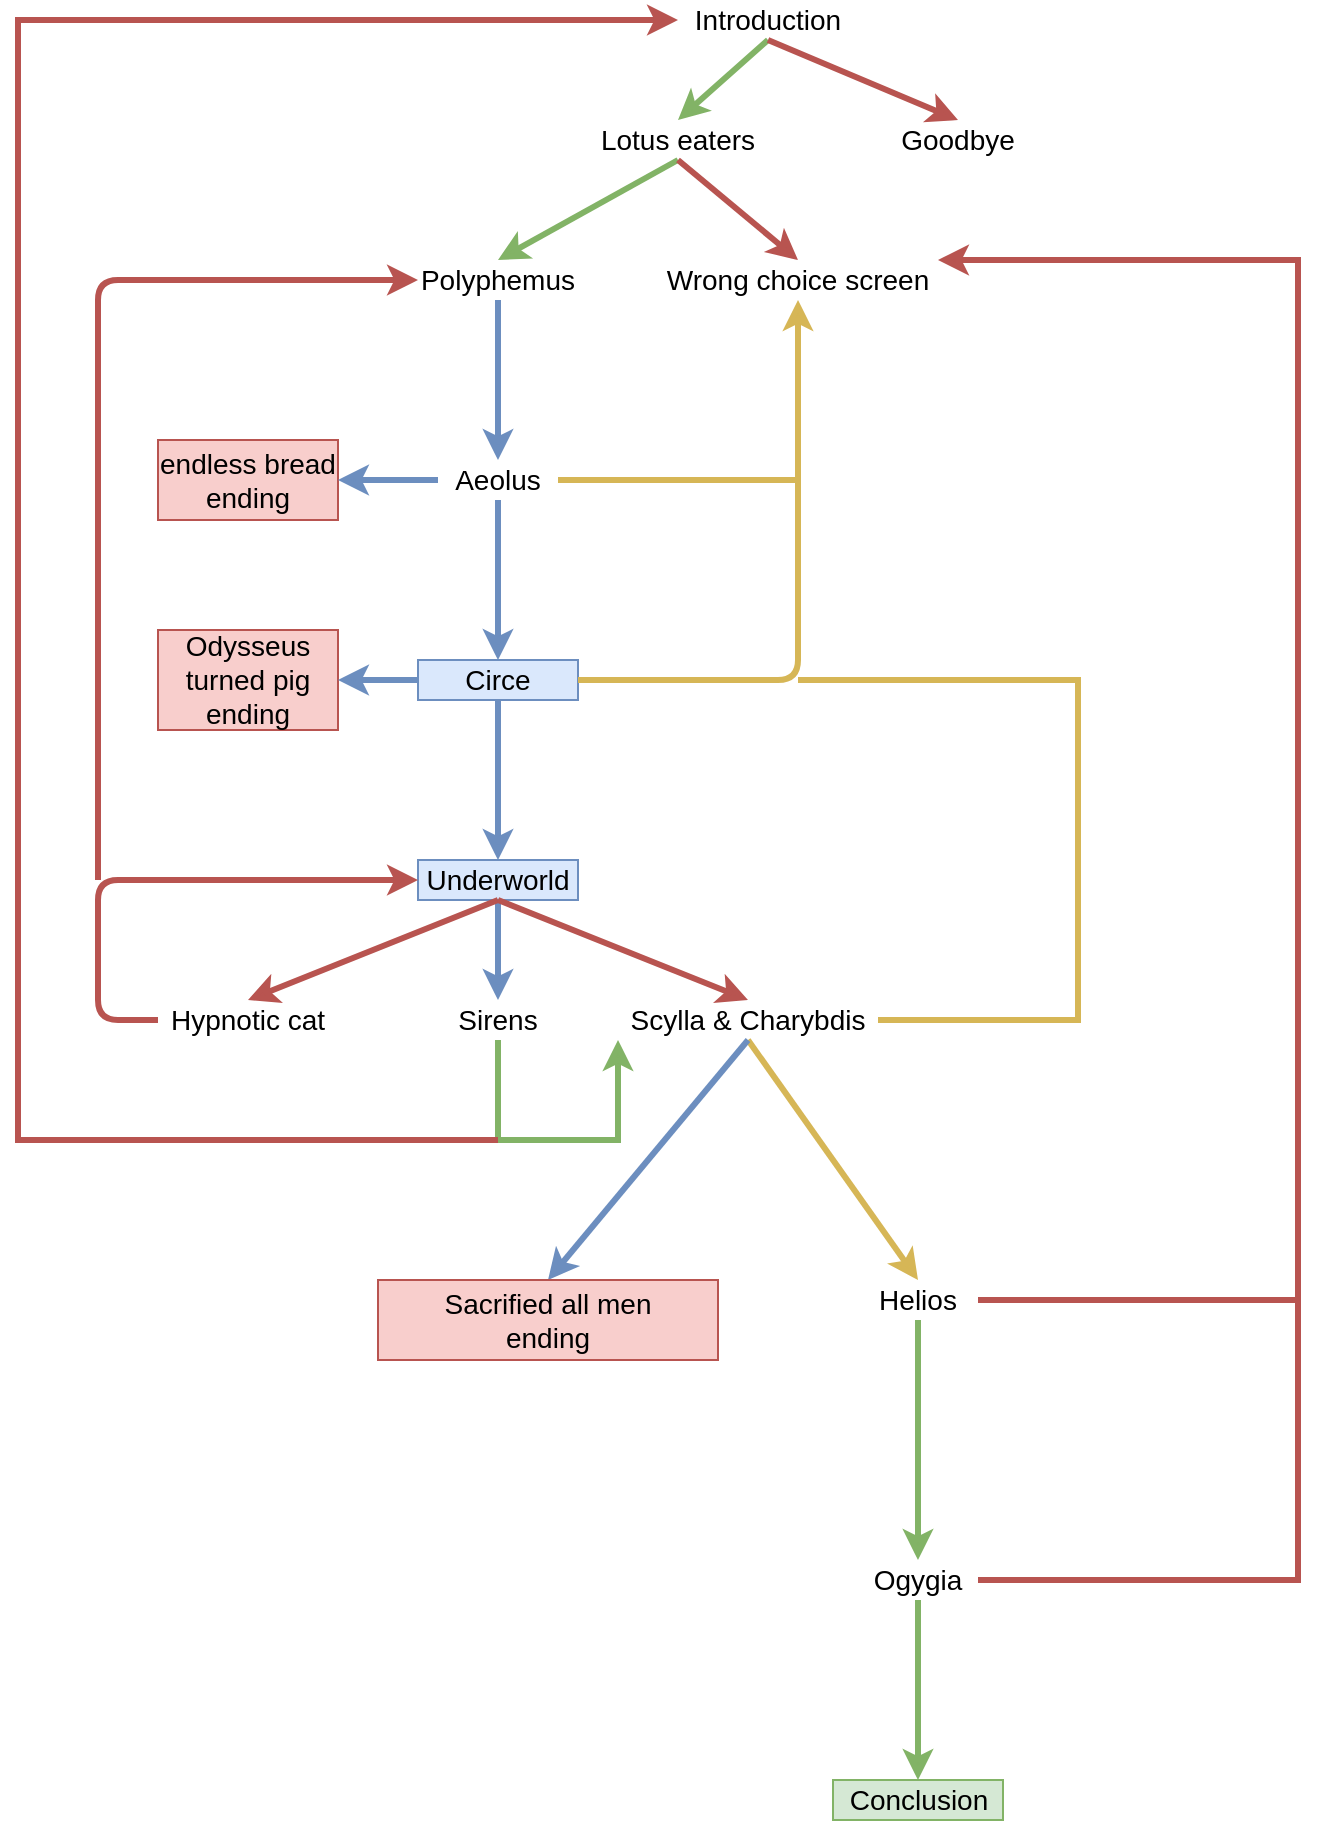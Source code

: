 <mxfile version="20.0.4" type="device"><diagram id="y8tJh01RcwFSLagJbyep" name="Page-1"><mxGraphModel dx="1355" dy="1640" grid="1" gridSize="10" guides="1" tooltips="1" connect="1" arrows="1" fold="1" page="1" pageScale="1" pageWidth="827" pageHeight="1169" math="0" shadow="0"><root><mxCell id="0"/><mxCell id="1" parent="0"/><mxCell id="c4j96KNMWG_E3N7HahyY-1" value="&lt;font style=&quot;font-size: 14px&quot;&gt;Introduction&lt;/font&gt;" style="text;html=1;strokeColor=none;fillColor=none;align=center;verticalAlign=middle;whiteSpace=wrap;rounded=0;" parent="1" vertex="1"><mxGeometry x="330" y="50" width="90" height="20" as="geometry"/></mxCell><mxCell id="c4j96KNMWG_E3N7HahyY-2" value="&lt;font style=&quot;font-size: 14px&quot;&gt;Lotus eaters&lt;/font&gt;" style="text;html=1;strokeColor=none;fillColor=none;align=center;verticalAlign=middle;whiteSpace=wrap;rounded=0;" parent="1" vertex="1"><mxGeometry x="290" y="110" width="80" height="20" as="geometry"/></mxCell><mxCell id="c4j96KNMWG_E3N7HahyY-4" value="" style="endArrow=classic;html=1;exitX=0.5;exitY=1;exitDx=0;exitDy=0;entryX=0.5;entryY=0;entryDx=0;entryDy=0;fillColor=#d5e8d4;strokeColor=#82b366;strokeWidth=3;" parent="1" source="c4j96KNMWG_E3N7HahyY-1" target="c4j96KNMWG_E3N7HahyY-2" edge="1"><mxGeometry width="50" height="50" relative="1" as="geometry"><mxPoint x="380" y="260" as="sourcePoint"/><mxPoint x="430" y="210" as="targetPoint"/></mxGeometry></mxCell><mxCell id="c4j96KNMWG_E3N7HahyY-5" value="&lt;font style=&quot;font-size: 14px&quot;&gt;Goodbye&lt;/font&gt;" style="text;html=1;strokeColor=none;fillColor=none;align=center;verticalAlign=middle;whiteSpace=wrap;rounded=0;" parent="1" vertex="1"><mxGeometry x="440" y="110" width="60" height="20" as="geometry"/></mxCell><mxCell id="c4j96KNMWG_E3N7HahyY-6" value="" style="endArrow=classic;html=1;exitX=0.5;exitY=1;exitDx=0;exitDy=0;entryX=0.5;entryY=0;entryDx=0;entryDy=0;strokeWidth=3;fillColor=#f8cecc;strokeColor=#b85450;" parent="1" source="c4j96KNMWG_E3N7HahyY-1" target="c4j96KNMWG_E3N7HahyY-5" edge="1"><mxGeometry width="50" height="50" relative="1" as="geometry"><mxPoint x="574" y="70" as="sourcePoint"/><mxPoint x="590" y="210" as="targetPoint"/></mxGeometry></mxCell><mxCell id="c4j96KNMWG_E3N7HahyY-7" value="&lt;font style=&quot;font-size: 14px&quot;&gt;Polyphemus&lt;/font&gt;" style="text;html=1;strokeColor=none;fillColor=none;align=center;verticalAlign=middle;whiteSpace=wrap;rounded=0;" parent="1" vertex="1"><mxGeometry x="200" y="180" width="80" height="20" as="geometry"/></mxCell><mxCell id="c4j96KNMWG_E3N7HahyY-8" value="&lt;font style=&quot;font-size: 14px&quot;&gt;Wrong choice screen&lt;/font&gt;" style="text;html=1;strokeColor=none;fillColor=none;align=center;verticalAlign=middle;whiteSpace=wrap;rounded=0;" parent="1" vertex="1"><mxGeometry x="320" y="180" width="140" height="20" as="geometry"/></mxCell><mxCell id="c4j96KNMWG_E3N7HahyY-9" value="" style="endArrow=classic;html=1;exitX=0.5;exitY=1;exitDx=0;exitDy=0;entryX=0.5;entryY=0;entryDx=0;entryDy=0;fillColor=#d5e8d4;strokeColor=#82b366;strokeWidth=3;" parent="1" source="c4j96KNMWG_E3N7HahyY-2" target="c4j96KNMWG_E3N7HahyY-7" edge="1"><mxGeometry width="50" height="50" relative="1" as="geometry"><mxPoint x="230" y="120" as="sourcePoint"/><mxPoint x="160" y="160" as="targetPoint"/></mxGeometry></mxCell><mxCell id="c4j96KNMWG_E3N7HahyY-10" value="" style="endArrow=classic;html=1;exitX=0.5;exitY=1;exitDx=0;exitDy=0;entryX=0.5;entryY=0;entryDx=0;entryDy=0;fillColor=#f8cecc;strokeColor=#b85450;strokeWidth=3;" parent="1" source="c4j96KNMWG_E3N7HahyY-2" target="c4j96KNMWG_E3N7HahyY-8" edge="1"><mxGeometry width="50" height="50" relative="1" as="geometry"><mxPoint x="340" y="140" as="sourcePoint"/><mxPoint x="250" y="190" as="targetPoint"/></mxGeometry></mxCell><mxCell id="c4j96KNMWG_E3N7HahyY-11" value="&lt;font style=&quot;font-size: 14px&quot;&gt;Aeolus&lt;/font&gt;" style="text;html=1;strokeColor=none;fillColor=none;align=center;verticalAlign=middle;whiteSpace=wrap;rounded=0;" parent="1" vertex="1"><mxGeometry x="210" y="280" width="60" height="20" as="geometry"/></mxCell><mxCell id="c4j96KNMWG_E3N7HahyY-13" value="" style="endArrow=classic;html=1;exitX=0.5;exitY=1;exitDx=0;exitDy=0;fillColor=#dae8fc;strokeColor=#6c8ebf;strokeWidth=3;" parent="1" source="c4j96KNMWG_E3N7HahyY-7" edge="1"><mxGeometry width="50" height="50" relative="1" as="geometry"><mxPoint x="230" y="210" as="sourcePoint"/><mxPoint x="240" y="280" as="targetPoint"/></mxGeometry></mxCell><mxCell id="c4j96KNMWG_E3N7HahyY-15" value="&lt;font style=&quot;font-size: 14px&quot;&gt;Circe&lt;/font&gt;" style="text;html=1;strokeColor=#6c8ebf;fillColor=#dae8fc;align=center;verticalAlign=middle;whiteSpace=wrap;rounded=0;" parent="1" vertex="1"><mxGeometry x="200" y="380" width="80" height="20" as="geometry"/></mxCell><mxCell id="c4j96KNMWG_E3N7HahyY-16" value="" style="endArrow=classic;html=1;exitX=0.5;exitY=1;exitDx=0;exitDy=0;fillColor=#dae8fc;strokeColor=#6c8ebf;strokeWidth=3;" parent="1" edge="1"><mxGeometry width="50" height="50" relative="1" as="geometry"><mxPoint x="240" y="300" as="sourcePoint"/><mxPoint x="240" y="380" as="targetPoint"/></mxGeometry></mxCell><mxCell id="c4j96KNMWG_E3N7HahyY-17" value="" style="endArrow=classic;html=1;strokeWidth=3;exitX=1;exitY=0.5;exitDx=0;exitDy=0;fillColor=#fff2cc;strokeColor=#d6b656;entryX=0.5;entryY=1;entryDx=0;entryDy=0;" parent="1" target="c4j96KNMWG_E3N7HahyY-8" edge="1"><mxGeometry width="50" height="50" relative="1" as="geometry"><mxPoint x="280" y="390" as="sourcePoint"/><mxPoint x="355" y="300" as="targetPoint"/><Array as="points"><mxPoint x="390" y="390"/></Array></mxGeometry></mxCell><mxCell id="c4j96KNMWG_E3N7HahyY-18" value="&lt;span style=&quot;font-size: 14px&quot;&gt;Underworld&lt;/span&gt;" style="text;html=1;strokeColor=#6c8ebf;fillColor=#dae8fc;align=center;verticalAlign=middle;whiteSpace=wrap;rounded=0;" parent="1" vertex="1"><mxGeometry x="200" y="480" width="80" height="20" as="geometry"/></mxCell><mxCell id="c4j96KNMWG_E3N7HahyY-19" value="" style="endArrow=classic;html=1;exitX=0.5;exitY=1;exitDx=0;exitDy=0;fillColor=#dae8fc;strokeColor=#6c8ebf;strokeWidth=3;" parent="1" edge="1"><mxGeometry width="50" height="50" relative="1" as="geometry"><mxPoint x="240" y="400" as="sourcePoint"/><mxPoint x="240" y="480" as="targetPoint"/></mxGeometry></mxCell><mxCell id="c4j96KNMWG_E3N7HahyY-20" value="&lt;font style=&quot;font-size: 14px&quot;&gt;Sirens&lt;/font&gt;" style="text;html=1;strokeColor=none;fillColor=none;align=center;verticalAlign=middle;whiteSpace=wrap;rounded=0;" parent="1" vertex="1"><mxGeometry x="200" y="550" width="80" height="20" as="geometry"/></mxCell><mxCell id="c4j96KNMWG_E3N7HahyY-21" value="" style="endArrow=classic;html=1;entryX=0.5;entryY=0;entryDx=0;entryDy=0;fillColor=#dae8fc;strokeColor=#6c8ebf;strokeWidth=3;exitX=0.5;exitY=1;exitDx=0;exitDy=0;" parent="1" source="c4j96KNMWG_E3N7HahyY-18" target="c4j96KNMWG_E3N7HahyY-20" edge="1"><mxGeometry width="50" height="50" relative="1" as="geometry"><mxPoint x="280" y="490" as="sourcePoint"/><mxPoint x="500" y="560" as="targetPoint"/><Array as="points"/></mxGeometry></mxCell><mxCell id="c4j96KNMWG_E3N7HahyY-22" value="&lt;font style=&quot;font-size: 14px&quot;&gt;Hypnotic cat&lt;/font&gt;" style="text;html=1;strokeColor=none;fillColor=none;align=center;verticalAlign=middle;whiteSpace=wrap;rounded=0;" parent="1" vertex="1"><mxGeometry x="70" y="550" width="90" height="20" as="geometry"/></mxCell><mxCell id="c4j96KNMWG_E3N7HahyY-23" value="" style="endArrow=classic;html=1;exitX=0.5;exitY=1;exitDx=0;exitDy=0;entryX=0.5;entryY=0;entryDx=0;entryDy=0;fillColor=#f8cecc;strokeColor=#b85450;strokeWidth=3;" parent="1" target="c4j96KNMWG_E3N7HahyY-22" edge="1"><mxGeometry width="50" height="50" relative="1" as="geometry"><mxPoint x="240" y="500" as="sourcePoint"/><mxPoint x="160" y="560" as="targetPoint"/></mxGeometry></mxCell><mxCell id="c4j96KNMWG_E3N7HahyY-24" value="" style="endArrow=classic;html=1;fillColor=#f8cecc;strokeColor=#b85450;strokeWidth=3;entryX=0;entryY=0.5;entryDx=0;entryDy=0;exitX=0;exitY=0.5;exitDx=0;exitDy=0;" parent="1" source="c4j96KNMWG_E3N7HahyY-22" target="c4j96KNMWG_E3N7HahyY-18" edge="1"><mxGeometry width="50" height="50" relative="1" as="geometry"><mxPoint x="80" y="560" as="sourcePoint"/><mxPoint x="140" y="480" as="targetPoint"/><Array as="points"><mxPoint x="40" y="560"/><mxPoint x="40" y="490"/></Array></mxGeometry></mxCell><mxCell id="c4j96KNMWG_E3N7HahyY-25" value="" style="endArrow=classic;html=1;strokeWidth=3;entryX=0;entryY=0.5;entryDx=0;entryDy=0;fillColor=#f8cecc;strokeColor=#b85450;" parent="1" target="c4j96KNMWG_E3N7HahyY-7" edge="1"><mxGeometry width="50" height="50" relative="1" as="geometry"><mxPoint x="40" y="490" as="sourcePoint"/><mxPoint x="400" y="350" as="targetPoint"/><Array as="points"><mxPoint x="40" y="190"/><mxPoint x="170" y="190"/></Array></mxGeometry></mxCell><mxCell id="NHc3kD9wXEL6QlnQE7na-3" value="&lt;font style=&quot;font-size: 14px&quot;&gt;Scylla &amp;amp; Charybdis&lt;/font&gt;" style="text;html=1;strokeColor=none;fillColor=none;align=center;verticalAlign=middle;whiteSpace=wrap;rounded=0;" vertex="1" parent="1"><mxGeometry x="300" y="550" width="130" height="20" as="geometry"/></mxCell><mxCell id="NHc3kD9wXEL6QlnQE7na-6" value="" style="endArrow=classic;html=1;entryX=0.5;entryY=0;entryDx=0;entryDy=0;fillColor=#f8cecc;strokeColor=#b85450;strokeWidth=3;exitX=0.5;exitY=1;exitDx=0;exitDy=0;" edge="1" parent="1" source="c4j96KNMWG_E3N7HahyY-18" target="NHc3kD9wXEL6QlnQE7na-3"><mxGeometry width="50" height="50" relative="1" as="geometry"><mxPoint x="250" y="510" as="sourcePoint"/><mxPoint x="250" y="560" as="targetPoint"/><Array as="points"/></mxGeometry></mxCell><mxCell id="NHc3kD9wXEL6QlnQE7na-7" value="" style="endArrow=classic;html=1;rounded=0;exitX=0.5;exitY=1;exitDx=0;exitDy=0;fillColor=#d5e8d4;strokeColor=#82b366;strokeWidth=3;entryX=0;entryY=1;entryDx=0;entryDy=0;" edge="1" parent="1" source="c4j96KNMWG_E3N7HahyY-20" target="NHc3kD9wXEL6QlnQE7na-3"><mxGeometry width="50" height="50" relative="1" as="geometry"><mxPoint x="250" y="790" as="sourcePoint"/><mxPoint x="310" y="580" as="targetPoint"/><Array as="points"><mxPoint x="240" y="620"/><mxPoint x="300" y="620"/></Array></mxGeometry></mxCell><mxCell id="NHc3kD9wXEL6QlnQE7na-8" value="" style="endArrow=classic;html=1;rounded=0;strokeWidth=3;entryX=0;entryY=0.5;entryDx=0;entryDy=0;fillColor=#f8cecc;strokeColor=#b85450;" edge="1" parent="1" target="c4j96KNMWG_E3N7HahyY-1"><mxGeometry width="50" height="50" relative="1" as="geometry"><mxPoint x="240" y="620" as="sourcePoint"/><mxPoint x="290" y="60" as="targetPoint"/><Array as="points"><mxPoint y="620"/><mxPoint y="60"/></Array></mxGeometry></mxCell><mxCell id="NHc3kD9wXEL6QlnQE7na-9" value="&lt;font style=&quot;font-size: 14px&quot;&gt;Helios&lt;/font&gt;" style="text;html=1;strokeColor=none;fillColor=none;align=center;verticalAlign=middle;whiteSpace=wrap;rounded=0;" vertex="1" parent="1"><mxGeometry x="420" y="690" width="60" height="20" as="geometry"/></mxCell><mxCell id="NHc3kD9wXEL6QlnQE7na-10" value="" style="endArrow=classic;html=1;rounded=0;strokeWidth=3;exitX=0.5;exitY=1;exitDx=0;exitDy=0;entryX=0.5;entryY=0;entryDx=0;entryDy=0;fillColor=#fff2cc;strokeColor=#d6b656;" edge="1" parent="1" source="NHc3kD9wXEL6QlnQE7na-3" target="NHc3kD9wXEL6QlnQE7na-9"><mxGeometry width="50" height="50" relative="1" as="geometry"><mxPoint x="360" y="960" as="sourcePoint"/><mxPoint x="410" y="910" as="targetPoint"/></mxGeometry></mxCell><mxCell id="NHc3kD9wXEL6QlnQE7na-12" value="" style="endArrow=classic;html=1;rounded=0;strokeWidth=3;fillColor=#dae8fc;strokeColor=#6c8ebf;exitX=0.5;exitY=1;exitDx=0;exitDy=0;entryX=0.5;entryY=0;entryDx=0;entryDy=0;" edge="1" parent="1" source="NHc3kD9wXEL6QlnQE7na-3" target="NHc3kD9wXEL6QlnQE7na-18"><mxGeometry width="50" height="50" relative="1" as="geometry"><mxPoint x="540" y="560" as="sourcePoint"/><mxPoint x="290" y="650" as="targetPoint"/><Array as="points"/></mxGeometry></mxCell><mxCell id="NHc3kD9wXEL6QlnQE7na-13" value="&lt;font style=&quot;font-size: 14px&quot;&gt;Ogygia&lt;/font&gt;" style="text;html=1;strokeColor=none;fillColor=none;align=center;verticalAlign=middle;whiteSpace=wrap;rounded=0;" vertex="1" parent="1"><mxGeometry x="420" y="830" width="60" height="20" as="geometry"/></mxCell><mxCell id="NHc3kD9wXEL6QlnQE7na-14" value="" style="endArrow=classic;html=1;rounded=0;strokeWidth=3;exitX=0.5;exitY=1;exitDx=0;exitDy=0;entryX=0.5;entryY=0;entryDx=0;entryDy=0;fillColor=#d5e8d4;strokeColor=#82b366;" edge="1" parent="1" source="NHc3kD9wXEL6QlnQE7na-9" target="NHc3kD9wXEL6QlnQE7na-13"><mxGeometry width="50" height="50" relative="1" as="geometry"><mxPoint x="400" y="700" as="sourcePoint"/><mxPoint x="450" y="650" as="targetPoint"/></mxGeometry></mxCell><mxCell id="NHc3kD9wXEL6QlnQE7na-15" value="" style="endArrow=classic;html=1;rounded=0;strokeWidth=3;exitX=1;exitY=0.5;exitDx=0;exitDy=0;entryX=1;entryY=0;entryDx=0;entryDy=0;fillColor=#f8cecc;strokeColor=#b85450;" edge="1" parent="1" source="NHc3kD9wXEL6QlnQE7na-13" target="c4j96KNMWG_E3N7HahyY-8"><mxGeometry width="50" height="50" relative="1" as="geometry"><mxPoint x="400" y="700" as="sourcePoint"/><mxPoint x="450" y="650" as="targetPoint"/><Array as="points"><mxPoint x="640" y="840"/><mxPoint x="640" y="180"/></Array></mxGeometry></mxCell><mxCell id="NHc3kD9wXEL6QlnQE7na-16" value="&lt;font style=&quot;font-size: 14px&quot;&gt;Conclusion&lt;/font&gt;" style="text;html=1;strokeColor=#82b366;fillColor=#d5e8d4;align=center;verticalAlign=middle;whiteSpace=wrap;rounded=0;" vertex="1" parent="1"><mxGeometry x="407.5" y="940" width="85" height="20" as="geometry"/></mxCell><mxCell id="NHc3kD9wXEL6QlnQE7na-17" value="" style="endArrow=classic;html=1;rounded=0;strokeWidth=3;exitX=0.5;exitY=1;exitDx=0;exitDy=0;fillColor=#d5e8d4;strokeColor=#82b366;entryX=0.5;entryY=0;entryDx=0;entryDy=0;" edge="1" parent="1" target="NHc3kD9wXEL6QlnQE7na-16" source="NHc3kD9wXEL6QlnQE7na-13"><mxGeometry width="50" height="50" relative="1" as="geometry"><mxPoint x="365" y="770" as="sourcePoint"/><mxPoint x="450" y="850" as="targetPoint"/></mxGeometry></mxCell><mxCell id="NHc3kD9wXEL6QlnQE7na-18" value="&lt;font style=&quot;font-size: 14px&quot;&gt;Sacrified all men &lt;br&gt;ending&lt;/font&gt;" style="text;html=1;strokeColor=#b85450;fillColor=#f8cecc;align=center;verticalAlign=middle;whiteSpace=wrap;rounded=0;" vertex="1" parent="1"><mxGeometry x="180" y="690" width="170" height="40" as="geometry"/></mxCell><mxCell id="NHc3kD9wXEL6QlnQE7na-19" value="&lt;font style=&quot;font-size: 14px&quot;&gt;endless bread&lt;br&gt;ending&lt;/font&gt;" style="text;html=1;strokeColor=#b85450;fillColor=#f8cecc;align=center;verticalAlign=middle;whiteSpace=wrap;rounded=0;" vertex="1" parent="1"><mxGeometry x="70" y="270" width="90" height="40" as="geometry"/></mxCell><mxCell id="NHc3kD9wXEL6QlnQE7na-22" value="" style="endArrow=classic;html=1;rounded=0;strokeWidth=3;entryX=1;entryY=0.5;entryDx=0;entryDy=0;exitX=0;exitY=0.5;exitDx=0;exitDy=0;fillColor=#dae8fc;strokeColor=#6c8ebf;" edge="1" parent="1" source="c4j96KNMWG_E3N7HahyY-11" target="NHc3kD9wXEL6QlnQE7na-19"><mxGeometry width="50" height="50" relative="1" as="geometry"><mxPoint x="210" y="680" as="sourcePoint"/><mxPoint x="260" y="630" as="targetPoint"/></mxGeometry></mxCell><mxCell id="NHc3kD9wXEL6QlnQE7na-23" value="" style="endArrow=none;html=1;rounded=0;strokeWidth=3;exitX=1;exitY=0.5;exitDx=0;exitDy=0;fillColor=#f8cecc;strokeColor=#b85450;" edge="1" parent="1" source="NHc3kD9wXEL6QlnQE7na-9"><mxGeometry width="50" height="50" relative="1" as="geometry"><mxPoint x="590" y="680" as="sourcePoint"/><mxPoint x="640" y="700" as="targetPoint"/></mxGeometry></mxCell><mxCell id="NHc3kD9wXEL6QlnQE7na-24" value="" style="endArrow=none;html=1;rounded=0;strokeWidth=3;entryX=1;entryY=0.5;entryDx=0;entryDy=0;fillColor=#fff2cc;strokeColor=#d6b656;" edge="1" parent="1" target="NHc3kD9wXEL6QlnQE7na-3"><mxGeometry width="50" height="50" relative="1" as="geometry"><mxPoint x="390" y="390" as="sourcePoint"/><mxPoint x="390" y="630" as="targetPoint"/><Array as="points"><mxPoint x="530" y="390"/><mxPoint x="530" y="560"/></Array></mxGeometry></mxCell><mxCell id="NHc3kD9wXEL6QlnQE7na-25" value="" style="endArrow=none;html=1;rounded=0;strokeWidth=3;exitX=1;exitY=0.5;exitDx=0;exitDy=0;fillColor=#fff2cc;strokeColor=#d6b656;" edge="1" parent="1" source="c4j96KNMWG_E3N7HahyY-11"><mxGeometry width="50" height="50" relative="1" as="geometry"><mxPoint x="340" y="680" as="sourcePoint"/><mxPoint x="390" y="290" as="targetPoint"/></mxGeometry></mxCell><mxCell id="NHc3kD9wXEL6QlnQE7na-26" value="&lt;font style=&quot;font-size: 14px&quot;&gt;Odysseus&lt;br&gt;turned pig&lt;br&gt;ending&lt;/font&gt;" style="text;html=1;strokeColor=#b85450;fillColor=#f8cecc;align=center;verticalAlign=middle;whiteSpace=wrap;rounded=0;" vertex="1" parent="1"><mxGeometry x="70" y="365" width="90" height="50" as="geometry"/></mxCell><mxCell id="NHc3kD9wXEL6QlnQE7na-27" value="" style="endArrow=classic;html=1;rounded=0;strokeWidth=3;entryX=1;entryY=0.5;entryDx=0;entryDy=0;exitX=0;exitY=0.5;exitDx=0;exitDy=0;fillColor=#dae8fc;strokeColor=#6c8ebf;" edge="1" parent="1" source="c4j96KNMWG_E3N7HahyY-15" target="NHc3kD9wXEL6QlnQE7na-26"><mxGeometry width="50" height="50" relative="1" as="geometry"><mxPoint x="220" y="300" as="sourcePoint"/><mxPoint x="170" y="300" as="targetPoint"/></mxGeometry></mxCell></root></mxGraphModel></diagram></mxfile>